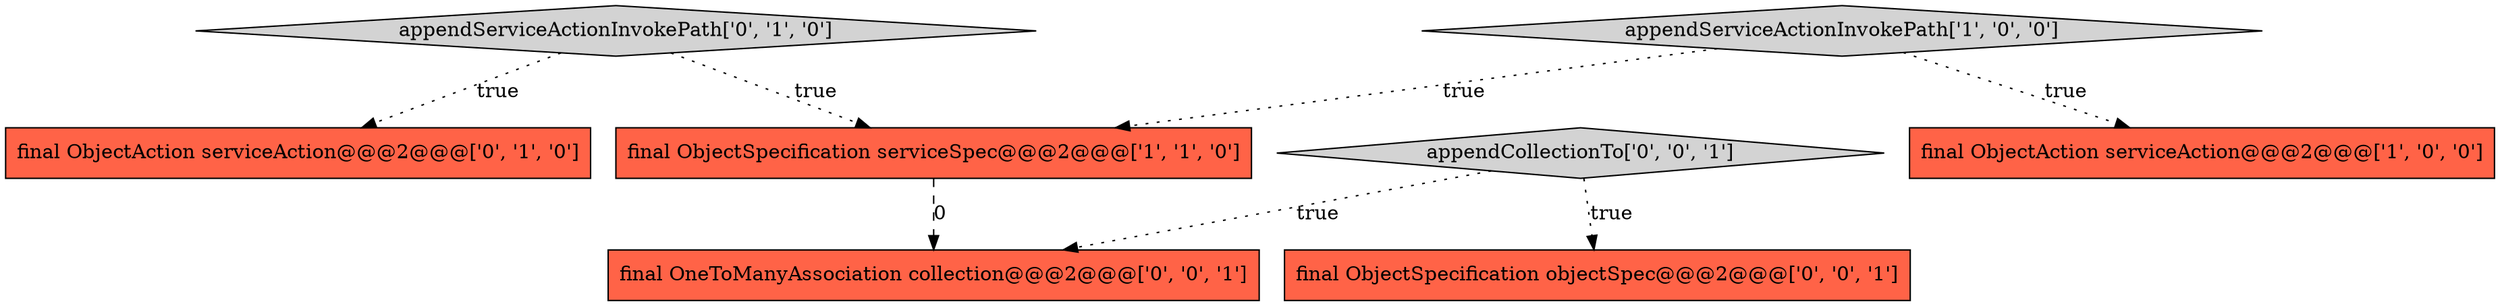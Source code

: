 digraph {
3 [style = filled, label = "appendServiceActionInvokePath['0', '1', '0']", fillcolor = lightgray, shape = diamond image = "AAA0AAABBB2BBB"];
1 [style = filled, label = "appendServiceActionInvokePath['1', '0', '0']", fillcolor = lightgray, shape = diamond image = "AAA0AAABBB1BBB"];
6 [style = filled, label = "final OneToManyAssociation collection@@@2@@@['0', '0', '1']", fillcolor = tomato, shape = box image = "AAA0AAABBB3BBB"];
0 [style = filled, label = "final ObjectAction serviceAction@@@2@@@['1', '0', '0']", fillcolor = tomato, shape = box image = "AAA0AAABBB1BBB"];
7 [style = filled, label = "appendCollectionTo['0', '0', '1']", fillcolor = lightgray, shape = diamond image = "AAA0AAABBB3BBB"];
4 [style = filled, label = "final ObjectAction serviceAction@@@2@@@['0', '1', '0']", fillcolor = tomato, shape = box image = "AAA0AAABBB2BBB"];
2 [style = filled, label = "final ObjectSpecification serviceSpec@@@2@@@['1', '1', '0']", fillcolor = tomato, shape = box image = "AAA0AAABBB1BBB"];
5 [style = filled, label = "final ObjectSpecification objectSpec@@@2@@@['0', '0', '1']", fillcolor = tomato, shape = box image = "AAA0AAABBB3BBB"];
1->2 [style = dotted, label="true"];
2->6 [style = dashed, label="0"];
3->4 [style = dotted, label="true"];
3->2 [style = dotted, label="true"];
1->0 [style = dotted, label="true"];
7->5 [style = dotted, label="true"];
7->6 [style = dotted, label="true"];
}
